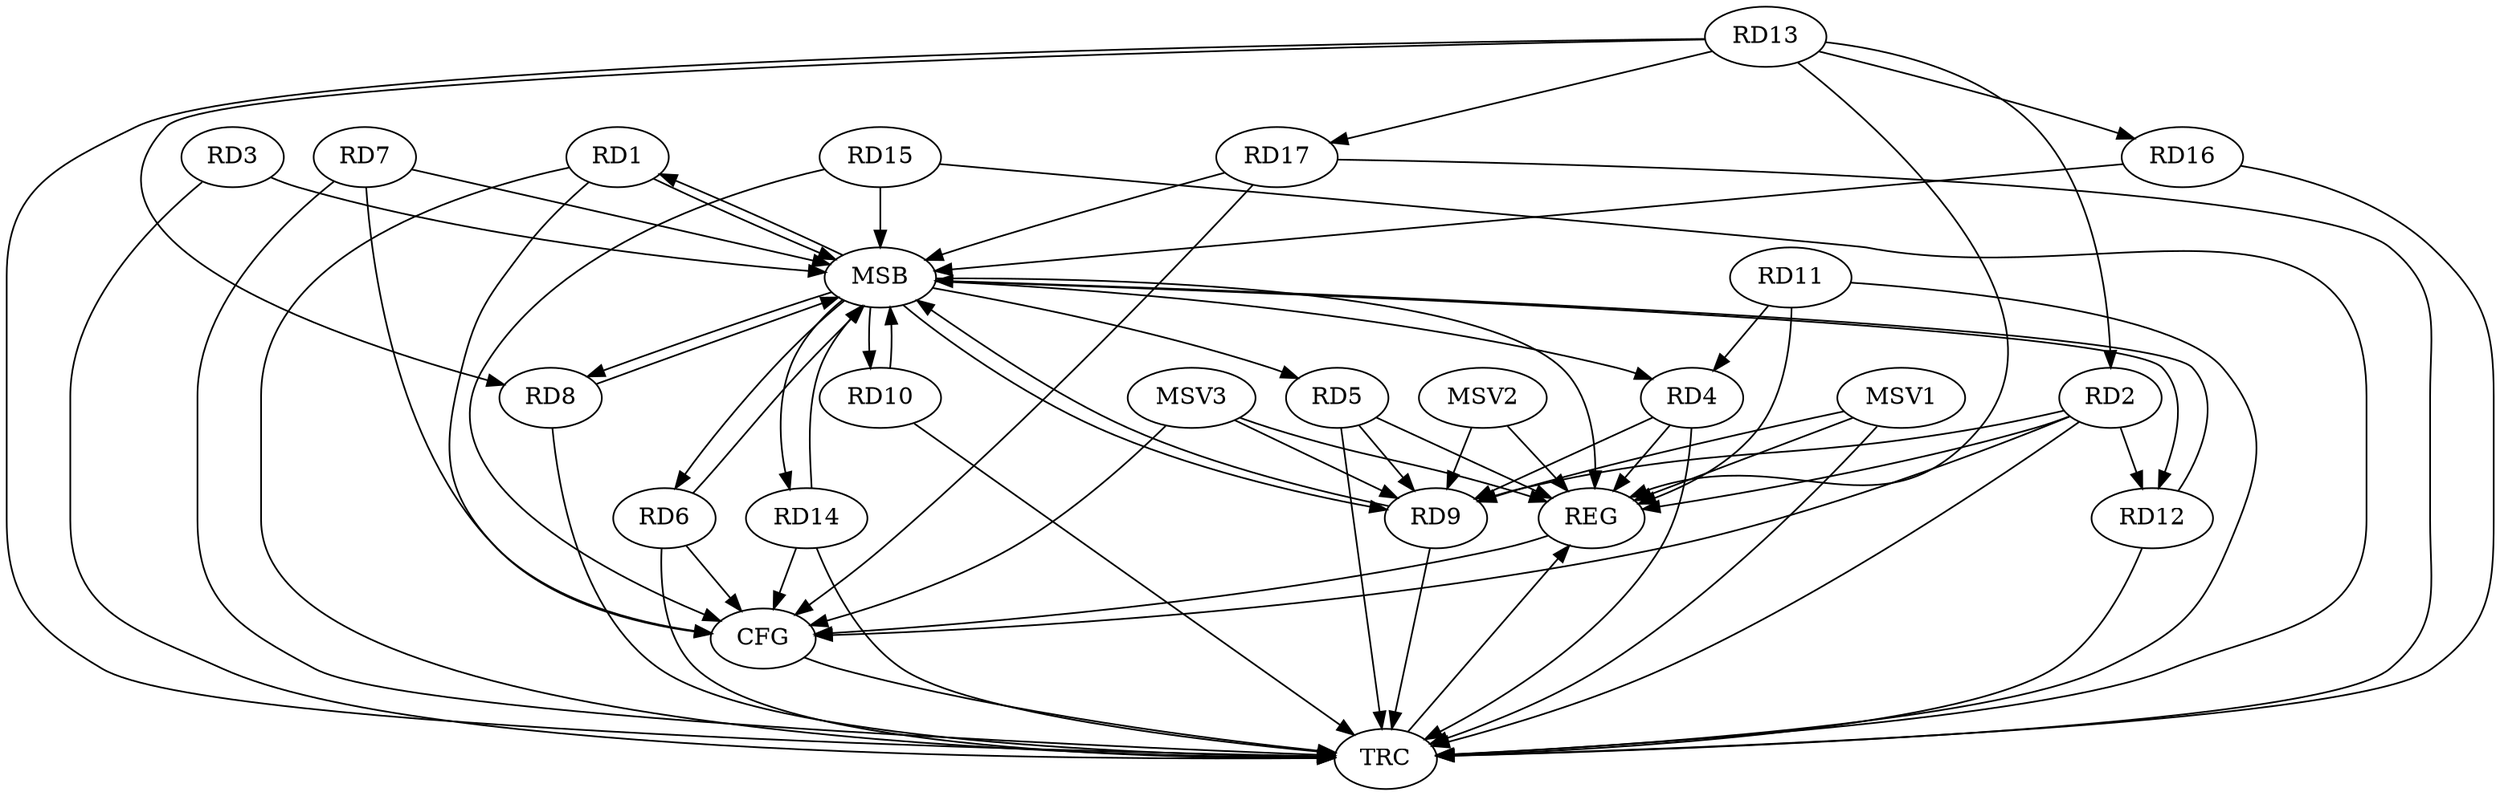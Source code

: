 strict digraph G {
  RD1 [ label="RD1" ];
  RD2 [ label="RD2" ];
  RD3 [ label="RD3" ];
  RD4 [ label="RD4" ];
  RD5 [ label="RD5" ];
  RD6 [ label="RD6" ];
  RD7 [ label="RD7" ];
  RD8 [ label="RD8" ];
  RD9 [ label="RD9" ];
  RD10 [ label="RD10" ];
  RD11 [ label="RD11" ];
  RD12 [ label="RD12" ];
  RD13 [ label="RD13" ];
  RD14 [ label="RD14" ];
  RD15 [ label="RD15" ];
  RD16 [ label="RD16" ];
  RD17 [ label="RD17" ];
  REG [ label="REG" ];
  MSB [ label="MSB" ];
  CFG [ label="CFG" ];
  TRC [ label="TRC" ];
  MSV1 [ label="MSV1" ];
  MSV2 [ label="MSV2" ];
  MSV3 [ label="MSV3" ];
  RD2 -> RD9;
  RD2 -> RD12;
  RD13 -> RD2;
  RD4 -> RD9;
  RD11 -> RD4;
  RD5 -> RD9;
  RD13 -> RD8;
  RD13 -> RD16;
  RD13 -> RD17;
  RD2 -> REG;
  RD4 -> REG;
  RD5 -> REG;
  RD11 -> REG;
  RD13 -> REG;
  RD1 -> MSB;
  MSB -> RD8;
  MSB -> REG;
  RD3 -> MSB;
  MSB -> RD14;
  RD6 -> MSB;
  RD7 -> MSB;
  MSB -> RD4;
  RD8 -> MSB;
  MSB -> RD6;
  MSB -> RD12;
  RD9 -> MSB;
  RD10 -> MSB;
  RD12 -> MSB;
  MSB -> RD9;
  MSB -> RD10;
  RD14 -> MSB;
  MSB -> RD1;
  RD15 -> MSB;
  MSB -> RD5;
  RD16 -> MSB;
  RD17 -> MSB;
  RD6 -> CFG;
  RD15 -> CFG;
  RD17 -> CFG;
  RD2 -> CFG;
  RD7 -> CFG;
  RD14 -> CFG;
  RD1 -> CFG;
  REG -> CFG;
  RD1 -> TRC;
  RD2 -> TRC;
  RD3 -> TRC;
  RD4 -> TRC;
  RD5 -> TRC;
  RD6 -> TRC;
  RD7 -> TRC;
  RD8 -> TRC;
  RD9 -> TRC;
  RD10 -> TRC;
  RD11 -> TRC;
  RD12 -> TRC;
  RD13 -> TRC;
  RD14 -> TRC;
  RD15 -> TRC;
  RD16 -> TRC;
  RD17 -> TRC;
  CFG -> TRC;
  TRC -> REG;
  MSV1 -> RD9;
  MSV1 -> REG;
  MSV1 -> TRC;
  MSV2 -> RD9;
  MSV3 -> RD9;
  MSV2 -> REG;
  MSV3 -> REG;
  MSV3 -> CFG;
}
